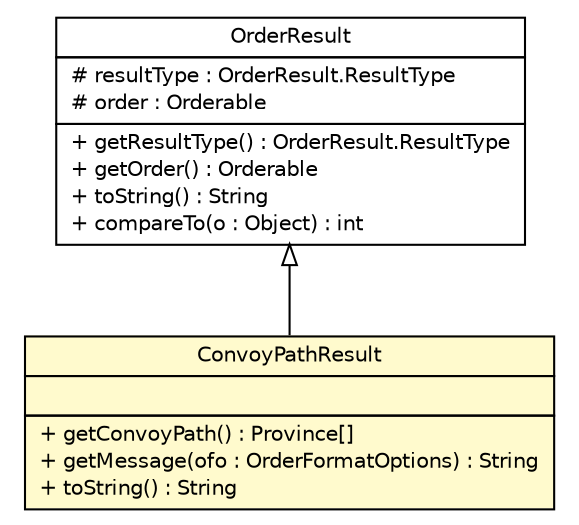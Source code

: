 #!/usr/local/bin/dot
#
# Class diagram 
# Generated by UMLGraph version 5.2 (http://www.umlgraph.org/)
#

digraph G {
	edge [fontname="Helvetica",fontsize=10,labelfontname="Helvetica",labelfontsize=10];
	node [fontname="Helvetica",fontsize=10,shape=plaintext];
	nodesep=0.25;
	ranksep=0.5;
	// dip.order.result.ConvoyPathResult
	c5049 [label=<<table title="dip.order.result.ConvoyPathResult" border="0" cellborder="1" cellspacing="0" cellpadding="2" port="p" bgcolor="lemonChiffon" href="./ConvoyPathResult.html">
		<tr><td><table border="0" cellspacing="0" cellpadding="1">
<tr><td align="center" balign="center"> ConvoyPathResult </td></tr>
		</table></td></tr>
		<tr><td><table border="0" cellspacing="0" cellpadding="1">
<tr><td align="left" balign="left">  </td></tr>
		</table></td></tr>
		<tr><td><table border="0" cellspacing="0" cellpadding="1">
<tr><td align="left" balign="left"> + getConvoyPath() : Province[] </td></tr>
<tr><td align="left" balign="left"> + getMessage(ofo : OrderFormatOptions) : String </td></tr>
<tr><td align="left" balign="left"> + toString() : String </td></tr>
		</table></td></tr>
		</table>>, fontname="Helvetica", fontcolor="black", fontsize=10.0];
	// dip.order.result.OrderResult
	c5053 [label=<<table title="dip.order.result.OrderResult" border="0" cellborder="1" cellspacing="0" cellpadding="2" port="p" href="./OrderResult.html">
		<tr><td><table border="0" cellspacing="0" cellpadding="1">
<tr><td align="center" balign="center"> OrderResult </td></tr>
		</table></td></tr>
		<tr><td><table border="0" cellspacing="0" cellpadding="1">
<tr><td align="left" balign="left"> # resultType : OrderResult.ResultType </td></tr>
<tr><td align="left" balign="left"> # order : Orderable </td></tr>
		</table></td></tr>
		<tr><td><table border="0" cellspacing="0" cellpadding="1">
<tr><td align="left" balign="left"> + getResultType() : OrderResult.ResultType </td></tr>
<tr><td align="left" balign="left"> + getOrder() : Orderable </td></tr>
<tr><td align="left" balign="left"> + toString() : String </td></tr>
<tr><td align="left" balign="left"> + compareTo(o : Object) : int </td></tr>
		</table></td></tr>
		</table>>, fontname="Helvetica", fontcolor="black", fontsize=10.0];
	//dip.order.result.ConvoyPathResult extends dip.order.result.OrderResult
	c5053:p -> c5049:p [dir=back,arrowtail=empty];
}


